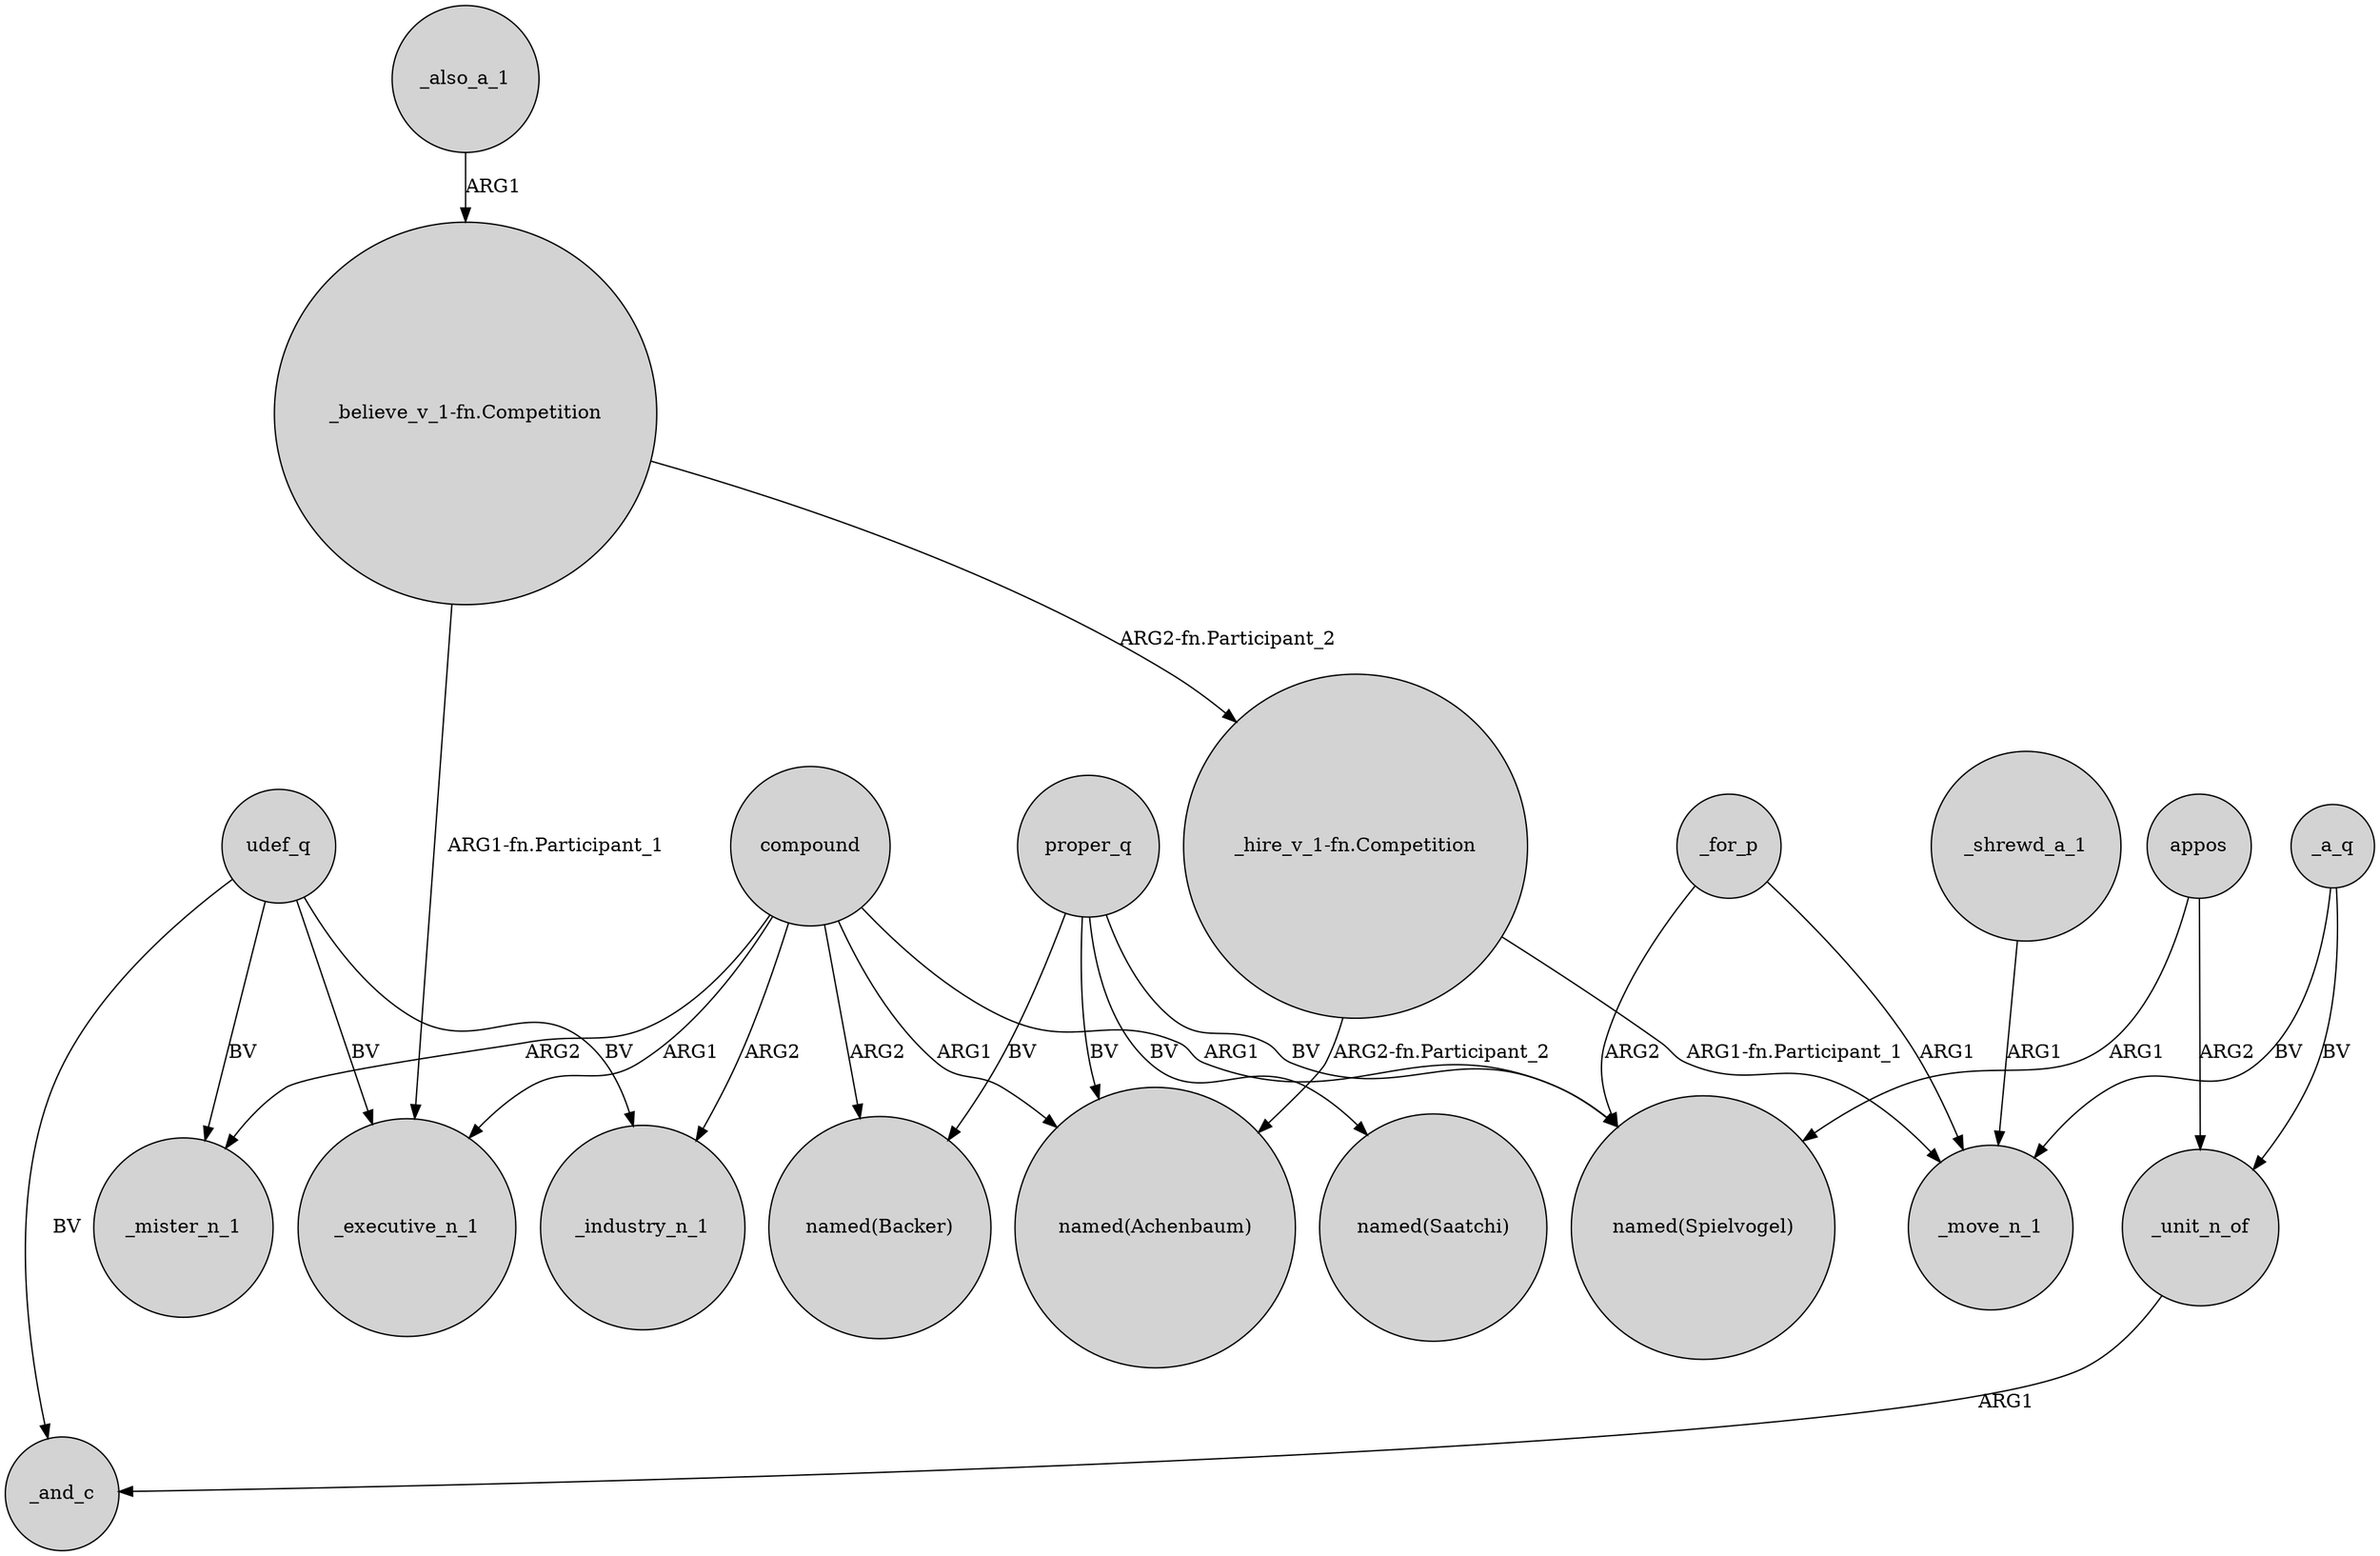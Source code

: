 digraph {
	node [shape=circle style=filled]
	compound -> _mister_n_1 [label=ARG2]
	compound -> _industry_n_1 [label=ARG2]
	"_believe_v_1-fn.Competition" -> "_hire_v_1-fn.Competition" [label="ARG2-fn.Participant_2"]
	"_believe_v_1-fn.Competition" -> _executive_n_1 [label="ARG1-fn.Participant_1"]
	compound -> "named(Backer)" [label=ARG2]
	compound -> "named(Achenbaum)" [label=ARG1]
	udef_q -> _and_c [label=BV]
	udef_q -> _mister_n_1 [label=BV]
	"_hire_v_1-fn.Competition" -> _move_n_1 [label="ARG1-fn.Participant_1"]
	_unit_n_of -> _and_c [label=ARG1]
	udef_q -> _executive_n_1 [label=BV]
	_also_a_1 -> "_believe_v_1-fn.Competition" [label=ARG1]
	proper_q -> "named(Saatchi)" [label=BV]
	_for_p -> "named(Spielvogel)" [label=ARG2]
	compound -> _executive_n_1 [label=ARG1]
	_for_p -> _move_n_1 [label=ARG1]
	proper_q -> "named(Achenbaum)" [label=BV]
	"_hire_v_1-fn.Competition" -> "named(Achenbaum)" [label="ARG2-fn.Participant_2"]
	appos -> _unit_n_of [label=ARG2]
	udef_q -> _industry_n_1 [label=BV]
	proper_q -> "named(Spielvogel)" [label=BV]
	_a_q -> _move_n_1 [label=BV]
	compound -> "named(Spielvogel)" [label=ARG1]
	proper_q -> "named(Backer)" [label=BV]
	appos -> "named(Spielvogel)" [label=ARG1]
	_a_q -> _unit_n_of [label=BV]
	_shrewd_a_1 -> _move_n_1 [label=ARG1]
}
